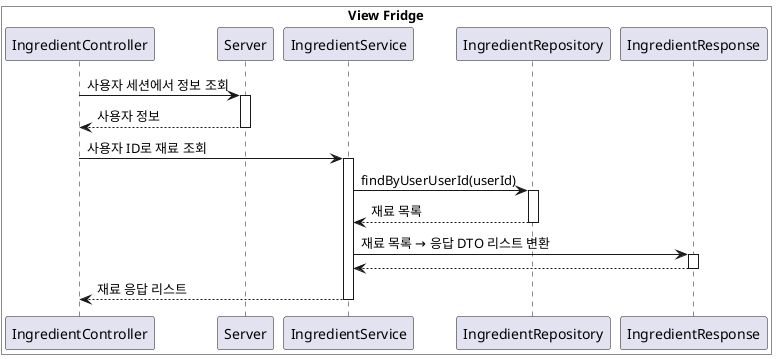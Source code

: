@startuml
box "View Fridge" #white

participant "IngredientController" as controller
participant "Server" as server
participant "IngredientService" as service
participant "IngredientRepository" as ingredientRepo
participant "IngredientResponse" as responseDto

controller -> server : 사용자 세션에서 정보 조회
activate server
server --> controller : 사용자 정보
deactivate server

controller -> service : 사용자 ID로 재료 조회
activate service

service -> ingredientRepo : findByUserUserId(userId)
activate ingredientRepo
ingredientRepo --> service : 재료 목록
deactivate ingredientRepo

service -> responseDto : 재료 목록 → 응답 DTO 리스트 변환
activate responseDto
responseDto --> service
deactivate responseDto

service --> controller : 재료 응답 리스트
deactivate service

end box
@enduml
